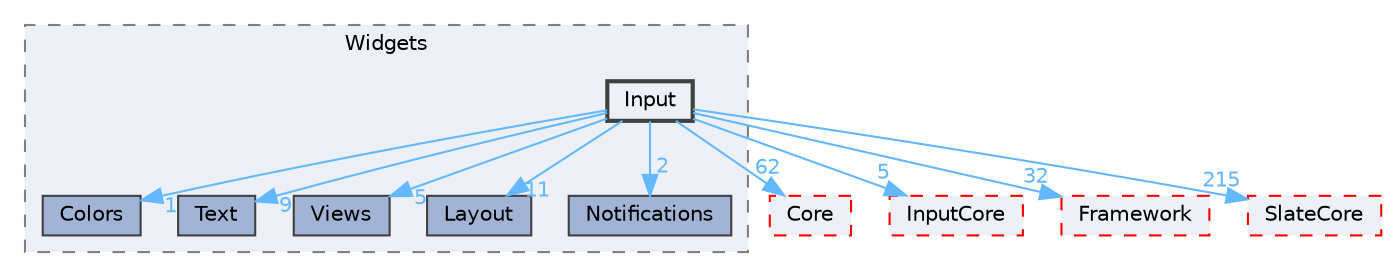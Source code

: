 digraph "Input"
{
 // INTERACTIVE_SVG=YES
 // LATEX_PDF_SIZE
  bgcolor="transparent";
  edge [fontname=Helvetica,fontsize=10,labelfontname=Helvetica,labelfontsize=10];
  node [fontname=Helvetica,fontsize=10,shape=box,height=0.2,width=0.4];
  compound=true
  subgraph clusterdir_6228195a1e6fbec85444ea1bdf4c95f2 {
    graph [ bgcolor="#edf0f7", pencolor="grey50", label="Widgets", fontname=Helvetica,fontsize=10 style="filled,dashed", URL="dir_6228195a1e6fbec85444ea1bdf4c95f2.html",tooltip=""]
  dir_1adbf7e9e267c2b5654dc86d07eaed7e [label="Colors", fillcolor="#a2b4d6", color="grey25", style="filled", URL="dir_1adbf7e9e267c2b5654dc86d07eaed7e.html",tooltip=""];
  dir_5b8c8a74ceec9a054bed71a186e220c1 [label="Text", fillcolor="#a2b4d6", color="grey25", style="filled", URL="dir_5b8c8a74ceec9a054bed71a186e220c1.html",tooltip=""];
  dir_9f06aa267e0150b0ed37240d38ff2012 [label="Views", fillcolor="#a2b4d6", color="grey25", style="filled", URL="dir_9f06aa267e0150b0ed37240d38ff2012.html",tooltip=""];
  dir_ac821fdfeb381a3f0ac38bd53c253f30 [label="Layout", fillcolor="#a2b4d6", color="grey25", style="filled", URL="dir_ac821fdfeb381a3f0ac38bd53c253f30.html",tooltip=""];
  dir_d1533c25a7a13921163243deadc5030c [label="Notifications", fillcolor="#a2b4d6", color="grey25", style="filled", URL="dir_d1533c25a7a13921163243deadc5030c.html",tooltip=""];
  dir_e5491b28d0218b60cc1cf6ea0f2ed251 [label="Input", fillcolor="#edf0f7", color="grey25", style="filled,bold", URL="dir_e5491b28d0218b60cc1cf6ea0f2ed251.html",tooltip=""];
  }
  dir_0e6cddcc9caa1238c7f3774224afaa45 [label="Core", fillcolor="#edf0f7", color="red", style="filled,dashed", URL="dir_0e6cddcc9caa1238c7f3774224afaa45.html",tooltip=""];
  dir_3e8e1daf27a38f5d72a6cbf6f3b5d663 [label="InputCore", fillcolor="#edf0f7", color="red", style="filled,dashed", URL="dir_3e8e1daf27a38f5d72a6cbf6f3b5d663.html",tooltip=""];
  dir_5e91650a46d604759d601f9856541501 [label="Framework", fillcolor="#edf0f7", color="red", style="filled,dashed", URL="dir_5e91650a46d604759d601f9856541501.html",tooltip=""];
  dir_f0f0d357c8c9eca10fb05693ae8c53b1 [label="SlateCore", fillcolor="#edf0f7", color="red", style="filled,dashed", URL="dir_f0f0d357c8c9eca10fb05693ae8c53b1.html",tooltip=""];
  dir_e5491b28d0218b60cc1cf6ea0f2ed251->dir_0e6cddcc9caa1238c7f3774224afaa45 [headlabel="62", labeldistance=1.5 headhref="dir_000491_000266.html" href="dir_000491_000266.html" color="steelblue1" fontcolor="steelblue1"];
  dir_e5491b28d0218b60cc1cf6ea0f2ed251->dir_1adbf7e9e267c2b5654dc86d07eaed7e [headlabel="1", labeldistance=1.5 headhref="dir_000491_000206.html" href="dir_000491_000206.html" color="steelblue1" fontcolor="steelblue1"];
  dir_e5491b28d0218b60cc1cf6ea0f2ed251->dir_3e8e1daf27a38f5d72a6cbf6f3b5d663 [headlabel="5", labeldistance=1.5 headhref="dir_000491_000493.html" href="dir_000491_000493.html" color="steelblue1" fontcolor="steelblue1"];
  dir_e5491b28d0218b60cc1cf6ea0f2ed251->dir_5b8c8a74ceec9a054bed71a186e220c1 [headlabel="9", labeldistance=1.5 headhref="dir_000491_001181.html" href="dir_000491_001181.html" color="steelblue1" fontcolor="steelblue1"];
  dir_e5491b28d0218b60cc1cf6ea0f2ed251->dir_5e91650a46d604759d601f9856541501 [headlabel="32", labeldistance=1.5 headhref="dir_000491_000414.html" href="dir_000491_000414.html" color="steelblue1" fontcolor="steelblue1"];
  dir_e5491b28d0218b60cc1cf6ea0f2ed251->dir_9f06aa267e0150b0ed37240d38ff2012 [headlabel="5", labeldistance=1.5 headhref="dir_000491_001262.html" href="dir_000491_001262.html" color="steelblue1" fontcolor="steelblue1"];
  dir_e5491b28d0218b60cc1cf6ea0f2ed251->dir_ac821fdfeb381a3f0ac38bd53c253f30 [headlabel="11", labeldistance=1.5 headhref="dir_000491_000560.html" href="dir_000491_000560.html" color="steelblue1" fontcolor="steelblue1"];
  dir_e5491b28d0218b60cc1cf6ea0f2ed251->dir_d1533c25a7a13921163243deadc5030c [headlabel="2", labeldistance=1.5 headhref="dir_000491_000697.html" href="dir_000491_000697.html" color="steelblue1" fontcolor="steelblue1"];
  dir_e5491b28d0218b60cc1cf6ea0f2ed251->dir_f0f0d357c8c9eca10fb05693ae8c53b1 [headlabel="215", labeldistance=1.5 headhref="dir_000491_001045.html" href="dir_000491_001045.html" color="steelblue1" fontcolor="steelblue1"];
}
